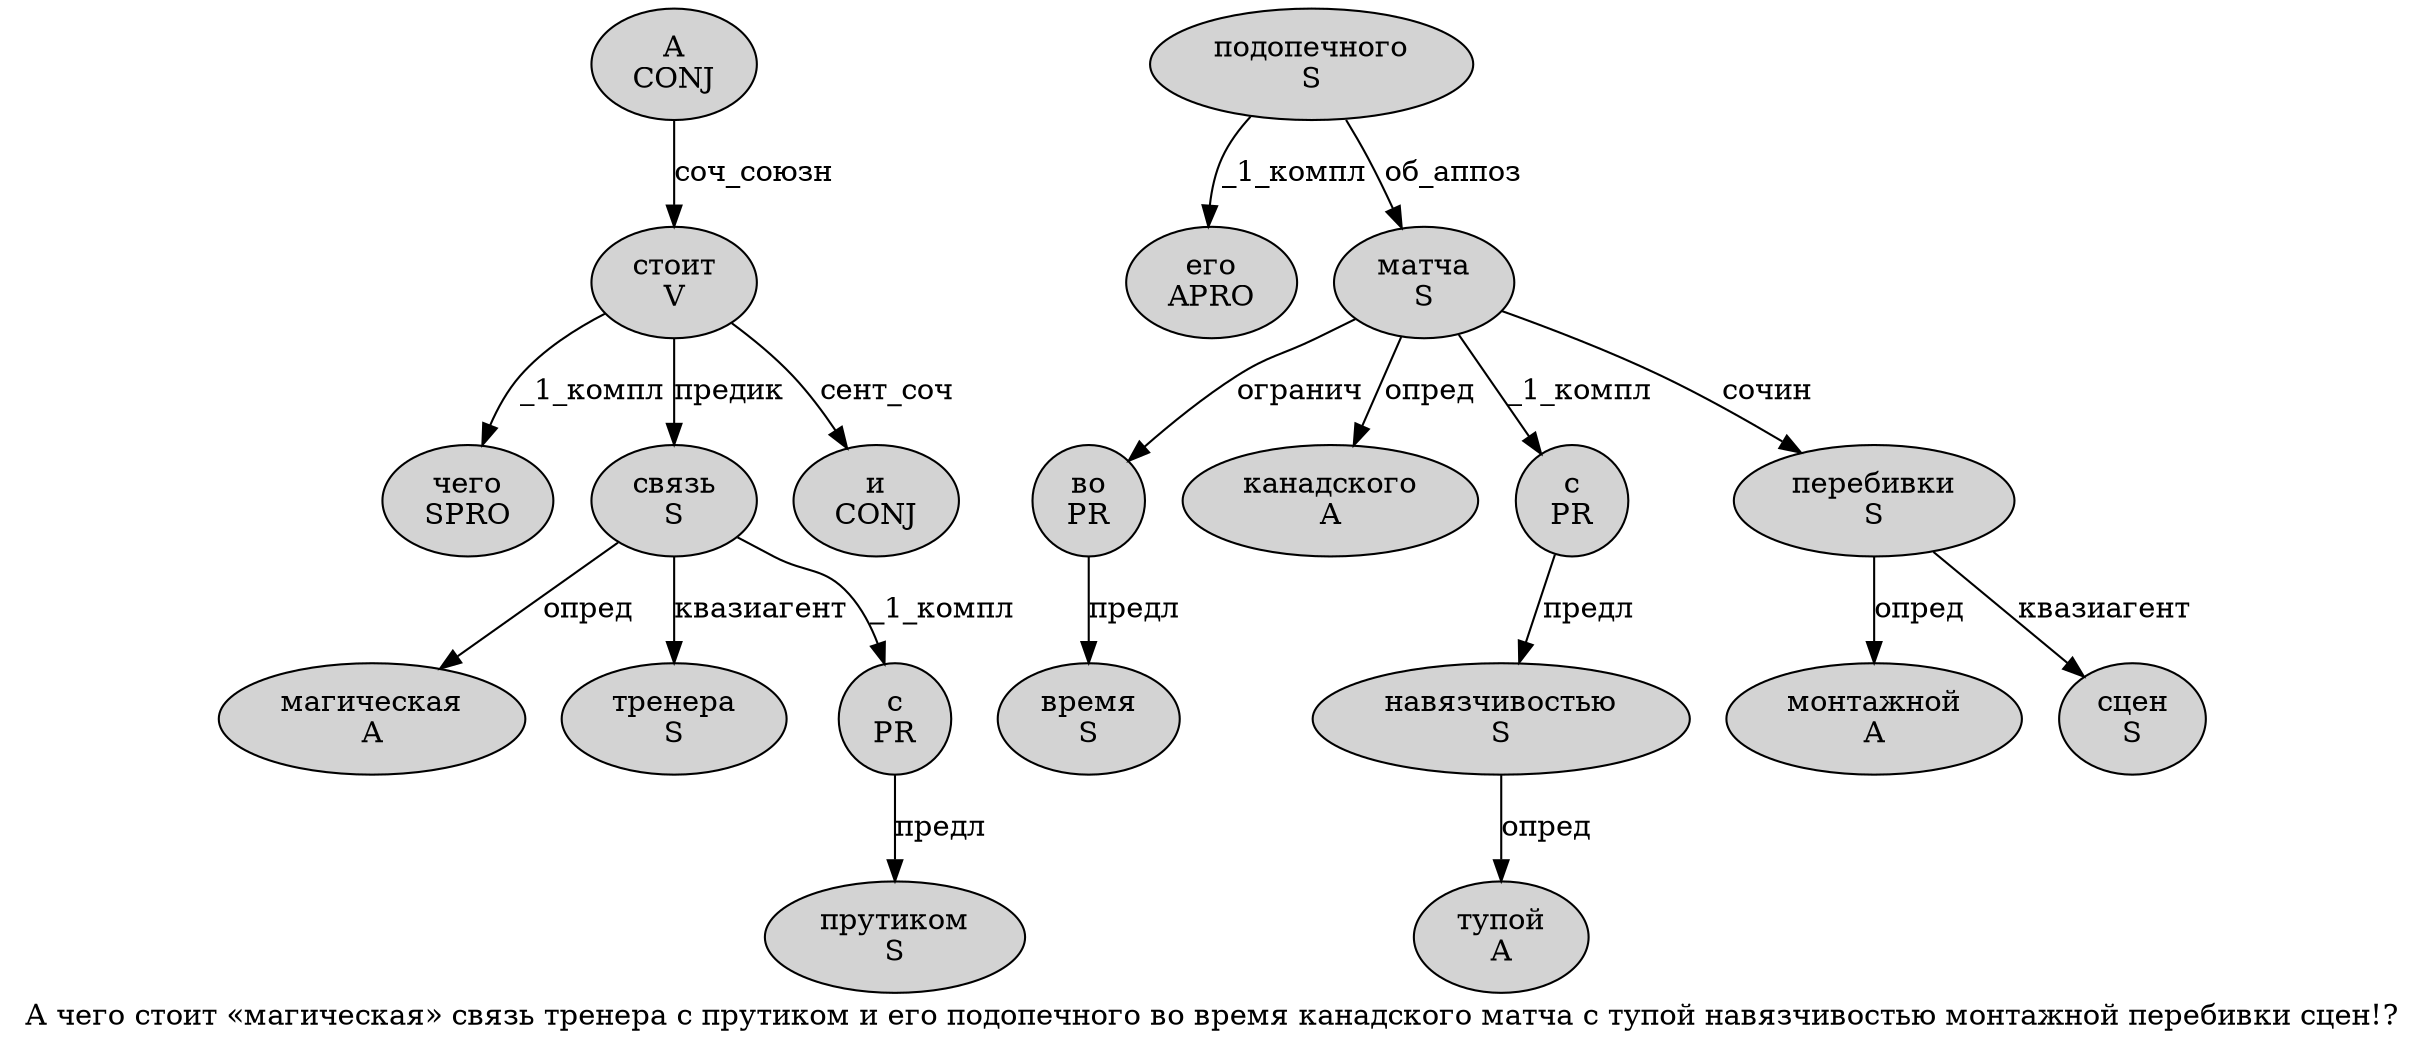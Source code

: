 digraph SENTENCE_3602 {
	graph [label="А чего стоит «магическая» связь тренера с прутиком и его подопечного во время канадского матча с тупой навязчивостью монтажной перебивки сцен!?"]
	node [style=filled]
		0 [label="А
CONJ" color="" fillcolor=lightgray penwidth=1 shape=ellipse]
		1 [label="чего
SPRO" color="" fillcolor=lightgray penwidth=1 shape=ellipse]
		2 [label="стоит
V" color="" fillcolor=lightgray penwidth=1 shape=ellipse]
		4 [label="магическая
A" color="" fillcolor=lightgray penwidth=1 shape=ellipse]
		6 [label="связь
S" color="" fillcolor=lightgray penwidth=1 shape=ellipse]
		7 [label="тренера
S" color="" fillcolor=lightgray penwidth=1 shape=ellipse]
		8 [label="с
PR" color="" fillcolor=lightgray penwidth=1 shape=ellipse]
		9 [label="прутиком
S" color="" fillcolor=lightgray penwidth=1 shape=ellipse]
		10 [label="и
CONJ" color="" fillcolor=lightgray penwidth=1 shape=ellipse]
		11 [label="его
APRO" color="" fillcolor=lightgray penwidth=1 shape=ellipse]
		12 [label="подопечного
S" color="" fillcolor=lightgray penwidth=1 shape=ellipse]
		13 [label="во
PR" color="" fillcolor=lightgray penwidth=1 shape=ellipse]
		14 [label="время
S" color="" fillcolor=lightgray penwidth=1 shape=ellipse]
		15 [label="канадского
A" color="" fillcolor=lightgray penwidth=1 shape=ellipse]
		16 [label="матча
S" color="" fillcolor=lightgray penwidth=1 shape=ellipse]
		17 [label="с
PR" color="" fillcolor=lightgray penwidth=1 shape=ellipse]
		18 [label="тупой
A" color="" fillcolor=lightgray penwidth=1 shape=ellipse]
		19 [label="навязчивостью
S" color="" fillcolor=lightgray penwidth=1 shape=ellipse]
		20 [label="монтажной
A" color="" fillcolor=lightgray penwidth=1 shape=ellipse]
		21 [label="перебивки
S" color="" fillcolor=lightgray penwidth=1 shape=ellipse]
		22 [label="сцен
S" color="" fillcolor=lightgray penwidth=1 shape=ellipse]
			16 -> 13 [label="огранич"]
			16 -> 15 [label="опред"]
			16 -> 17 [label="_1_компл"]
			16 -> 21 [label="сочин"]
			19 -> 18 [label="опред"]
			17 -> 19 [label="предл"]
			8 -> 9 [label="предл"]
			2 -> 1 [label="_1_компл"]
			2 -> 6 [label="предик"]
			2 -> 10 [label="сент_соч"]
			21 -> 20 [label="опред"]
			21 -> 22 [label="квазиагент"]
			12 -> 11 [label="_1_компл"]
			12 -> 16 [label="об_аппоз"]
			0 -> 2 [label="соч_союзн"]
			6 -> 4 [label="опред"]
			6 -> 7 [label="квазиагент"]
			6 -> 8 [label="_1_компл"]
			13 -> 14 [label="предл"]
}